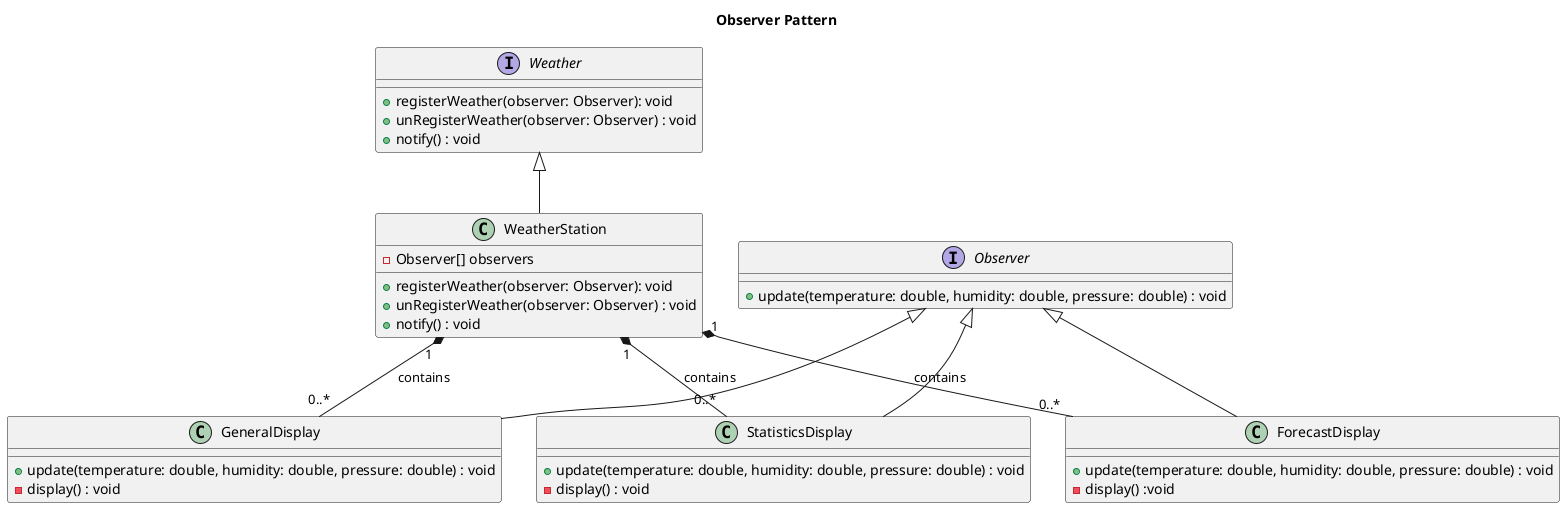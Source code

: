 @startuml
title "Observer Pattern"

interface Weather {
    + registerWeather(observer: Observer): void
    + unRegisterWeather(observer: Observer) : void
    + notify() : void
}

Weather <|-- WeatherStation

class WeatherStation {
    - Observer[] observers
    + registerWeather(observer: Observer): void
    + unRegisterWeather(observer: Observer) : void
    + notify() : void
}

interface Observer {
    + update(temperature: double, humidity: double, pressure: double) : void
}

class GeneralDisplay {
      + update(temperature: double, humidity: double, pressure: double) : void
      - display() : void
}

class ForecastDisplay {
      + update(temperature: double, humidity: double, pressure: double) : void
      - display() :void
}

class StatisticsDisplay {
      + update(temperature: double, humidity: double, pressure: double) : void
      - display() : void
}

Observer <|-- GeneralDisplay
Observer <|-- ForecastDisplay
Observer <|-- StatisticsDisplay

WeatherStation "1" *-- "0..*" GeneralDisplay : contains
WeatherStation "1" *-- "0..*" ForecastDisplay : contains
WeatherStation "1" *-- "0..*" StatisticsDisplay : contains

@enduml
